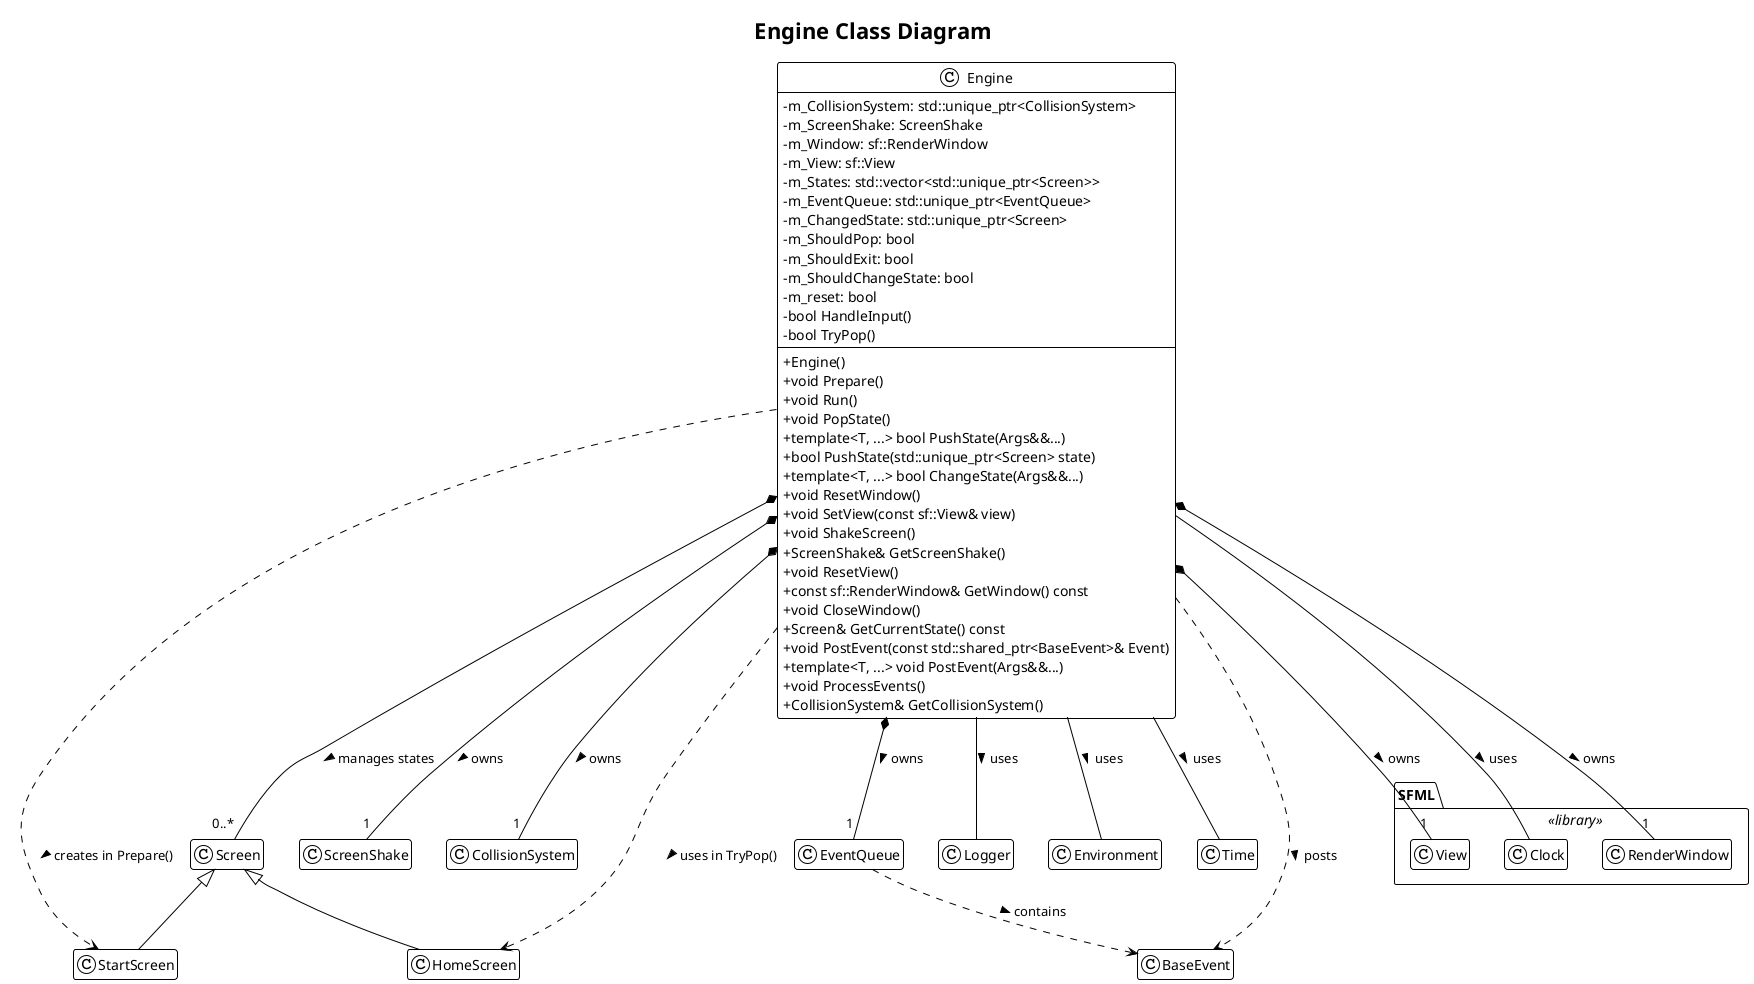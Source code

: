 @startuml
!theme plain
title Engine Class Diagram

' Settings for better readability
skinparam classAttributeIconSize 0
hide empty members

' External dependencies from SFML
package SFML <<library>> {
    class RenderWindow
    class View
    class Clock
}

' Application-specific classes
class Screen
class ScreenShake
class CollisionSystem
class EventQueue
class BaseEvent

' The main Engine class
class Engine {
    - m_CollisionSystem: std::unique_ptr<CollisionSystem>
    - m_ScreenShake: ScreenShake
    - m_Window: sf::RenderWindow
    - m_View: sf::View
    - m_States: std::vector<std::unique_ptr<Screen>>
    - m_EventQueue: std::unique_ptr<EventQueue>
    - m_ChangedState: std::unique_ptr<Screen>
    - m_ShouldPop: bool
    - m_ShouldExit: bool
    - m_ShouldChangeState: bool
    - m_reset: bool
    - bool HandleInput()
    - bool TryPop()
    --
    + Engine()
    + void Prepare()
    + void Run()
    + void PopState()
    + {method} template<T, ...> bool PushState(Args&&...)
    + bool PushState(std::unique_ptr<Screen> state)
    + {method} template<T, ...> bool ChangeState(Args&&...)
    + void ResetWindow()
    + void SetView(const sf::View& view)
    + void ShakeScreen()
    + ScreenShake& GetScreenShake()
    + void ResetView()
    + const sf::RenderWindow& GetWindow() const
    + void CloseWindow()
    + Screen& GetCurrentState() const
    + void PostEvent(const std::shared_ptr<BaseEvent>& Event)
    + {method} template<T, ...> void PostEvent(Args&&...)
    + void ProcessEvents()
    + CollisionSystem& GetCollisionSystem()
}

' --- Relationships ---

' Composition: The Engine OWNS and MANAGES the lifetime of these objects.
' Represented by a filled diamond.
Engine *-- "1" CollisionSystem : owns >
Engine *-- "1" ScreenShake : owns >
Engine *-- "1" RenderWindow : owns >
Engine *-- "1" View : owns >
Engine *-- "1" EventQueue : owns >
Engine -- Logger : uses >
Engine -- Environment : uses >
Engine -- Clock : uses >
Engine -- Time : uses >
' Aggregation/Composition of states: The Engine owns a collection of Screens.
Engine *-- "0..*" Screen : manages states >
Screen <|-- StartScreen
Screen <|-- HomeScreen

Engine ..> StartScreen : creates in Prepare() >
Engine ..> HomeScreen : uses in TryPop() >

' Dependency: The Engine USES these classes, but does not own them directly in this context.
' Represented by a dashed arrow.
Engine ..> BaseEvent : posts >
EventQueue ..> BaseEvent : contains >

@enduml
